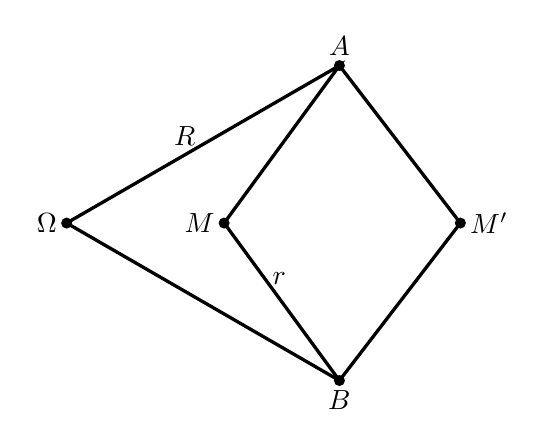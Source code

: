 \begin{tikzpicture}[scale=1]
    
 % R =4 , r= ??

      \coordinate (O) at (0,0);
      \coordinate (A) at (30:4);
      \coordinate (B) at (-30:4);
      \coordinate (M) at (0:2);
      \coordinate (MM) at (0:5);
      \draw[very thick] (O)--(A)--(M)--(B)--(MM)--(A);
      \draw[very thick] (O)--(B);

       \node at (O) [left] {$\Omega$};    
       \fill (O) circle (2pt);

       \node at (A) [above] {$A$};    
       \fill (A) circle (2pt);

       \node at (B) [below] {$B$};    
       \fill (B) circle (2pt);

       \node at (M) [left] {$M$};    
       \fill (M) circle (2pt);    
  
       \node at (MM) [right] {$M'$};    
       \fill (MM) circle (2pt);  

       \node at (1.5,1.1)  {$R$}; 
       \node at (2.7,-0.7)  {$r$}; 
\end{tikzpicture}
